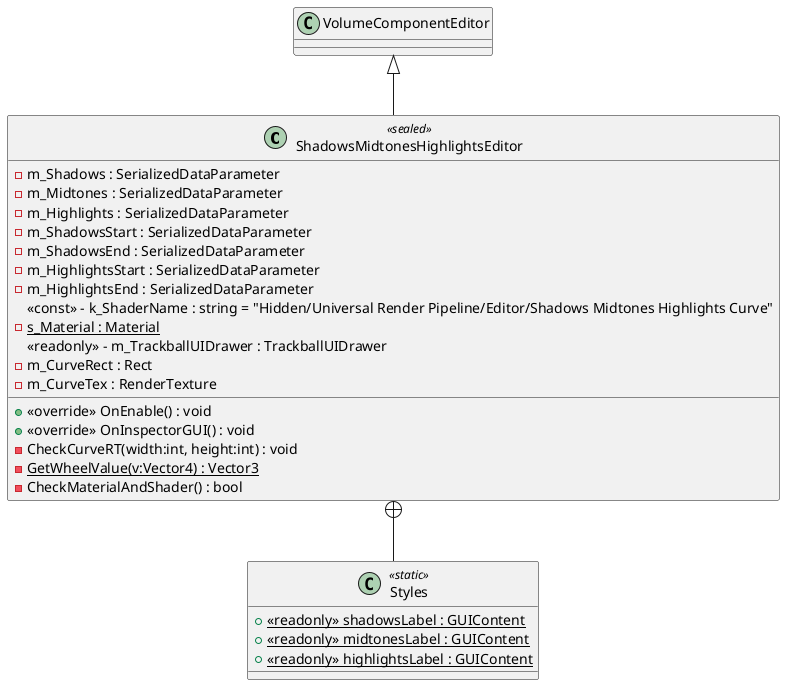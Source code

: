 @startuml
class ShadowsMidtonesHighlightsEditor <<sealed>> {
    - m_Shadows : SerializedDataParameter
    - m_Midtones : SerializedDataParameter
    - m_Highlights : SerializedDataParameter
    - m_ShadowsStart : SerializedDataParameter
    - m_ShadowsEnd : SerializedDataParameter
    - m_HighlightsStart : SerializedDataParameter
    - m_HighlightsEnd : SerializedDataParameter
    <<const>> - k_ShaderName : string = "Hidden/Universal Render Pipeline/Editor/Shadows Midtones Highlights Curve"
    {static} - s_Material : Material
    <<readonly>> - m_TrackballUIDrawer : TrackballUIDrawer
    - m_CurveRect : Rect
    - m_CurveTex : RenderTexture
    + <<override>> OnEnable() : void
    + <<override>> OnInspectorGUI() : void
    - CheckCurveRT(width:int, height:int) : void
    {static} - GetWheelValue(v:Vector4) : Vector3
    - CheckMaterialAndShader() : bool
}
class Styles <<static>> {
    + {static} <<readonly>> shadowsLabel : GUIContent
    + {static} <<readonly>> midtonesLabel : GUIContent
    + {static} <<readonly>> highlightsLabel : GUIContent
}
VolumeComponentEditor <|-- ShadowsMidtonesHighlightsEditor
ShadowsMidtonesHighlightsEditor +-- Styles
@enduml
